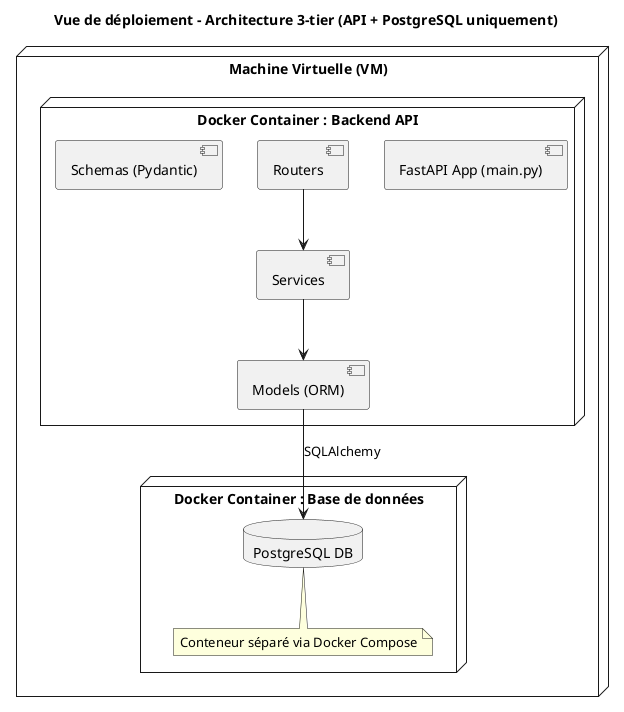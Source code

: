 @startuml
title Vue de déploiement – Architecture 3-tier (API + PostgreSQL uniquement)

node "Machine Virtuelle (VM)" {

  node "Docker Container : Backend API" {
    component "FastAPI App (main.py)"
    component "Routers"
    component "Services"
    component "Models (ORM)"
    component "Schemas (Pydantic)"
  }

  node "Docker Container : Base de données" {
    database "PostgreSQL DB"
    note bottom of "PostgreSQL DB" : Conteneur séparé via Docker Compose
  }
}

"Routers" --> "Services"
"Services" --> "Models (ORM)"
"Models (ORM)" --> "PostgreSQL DB" : SQLAlchemy

@enduml
